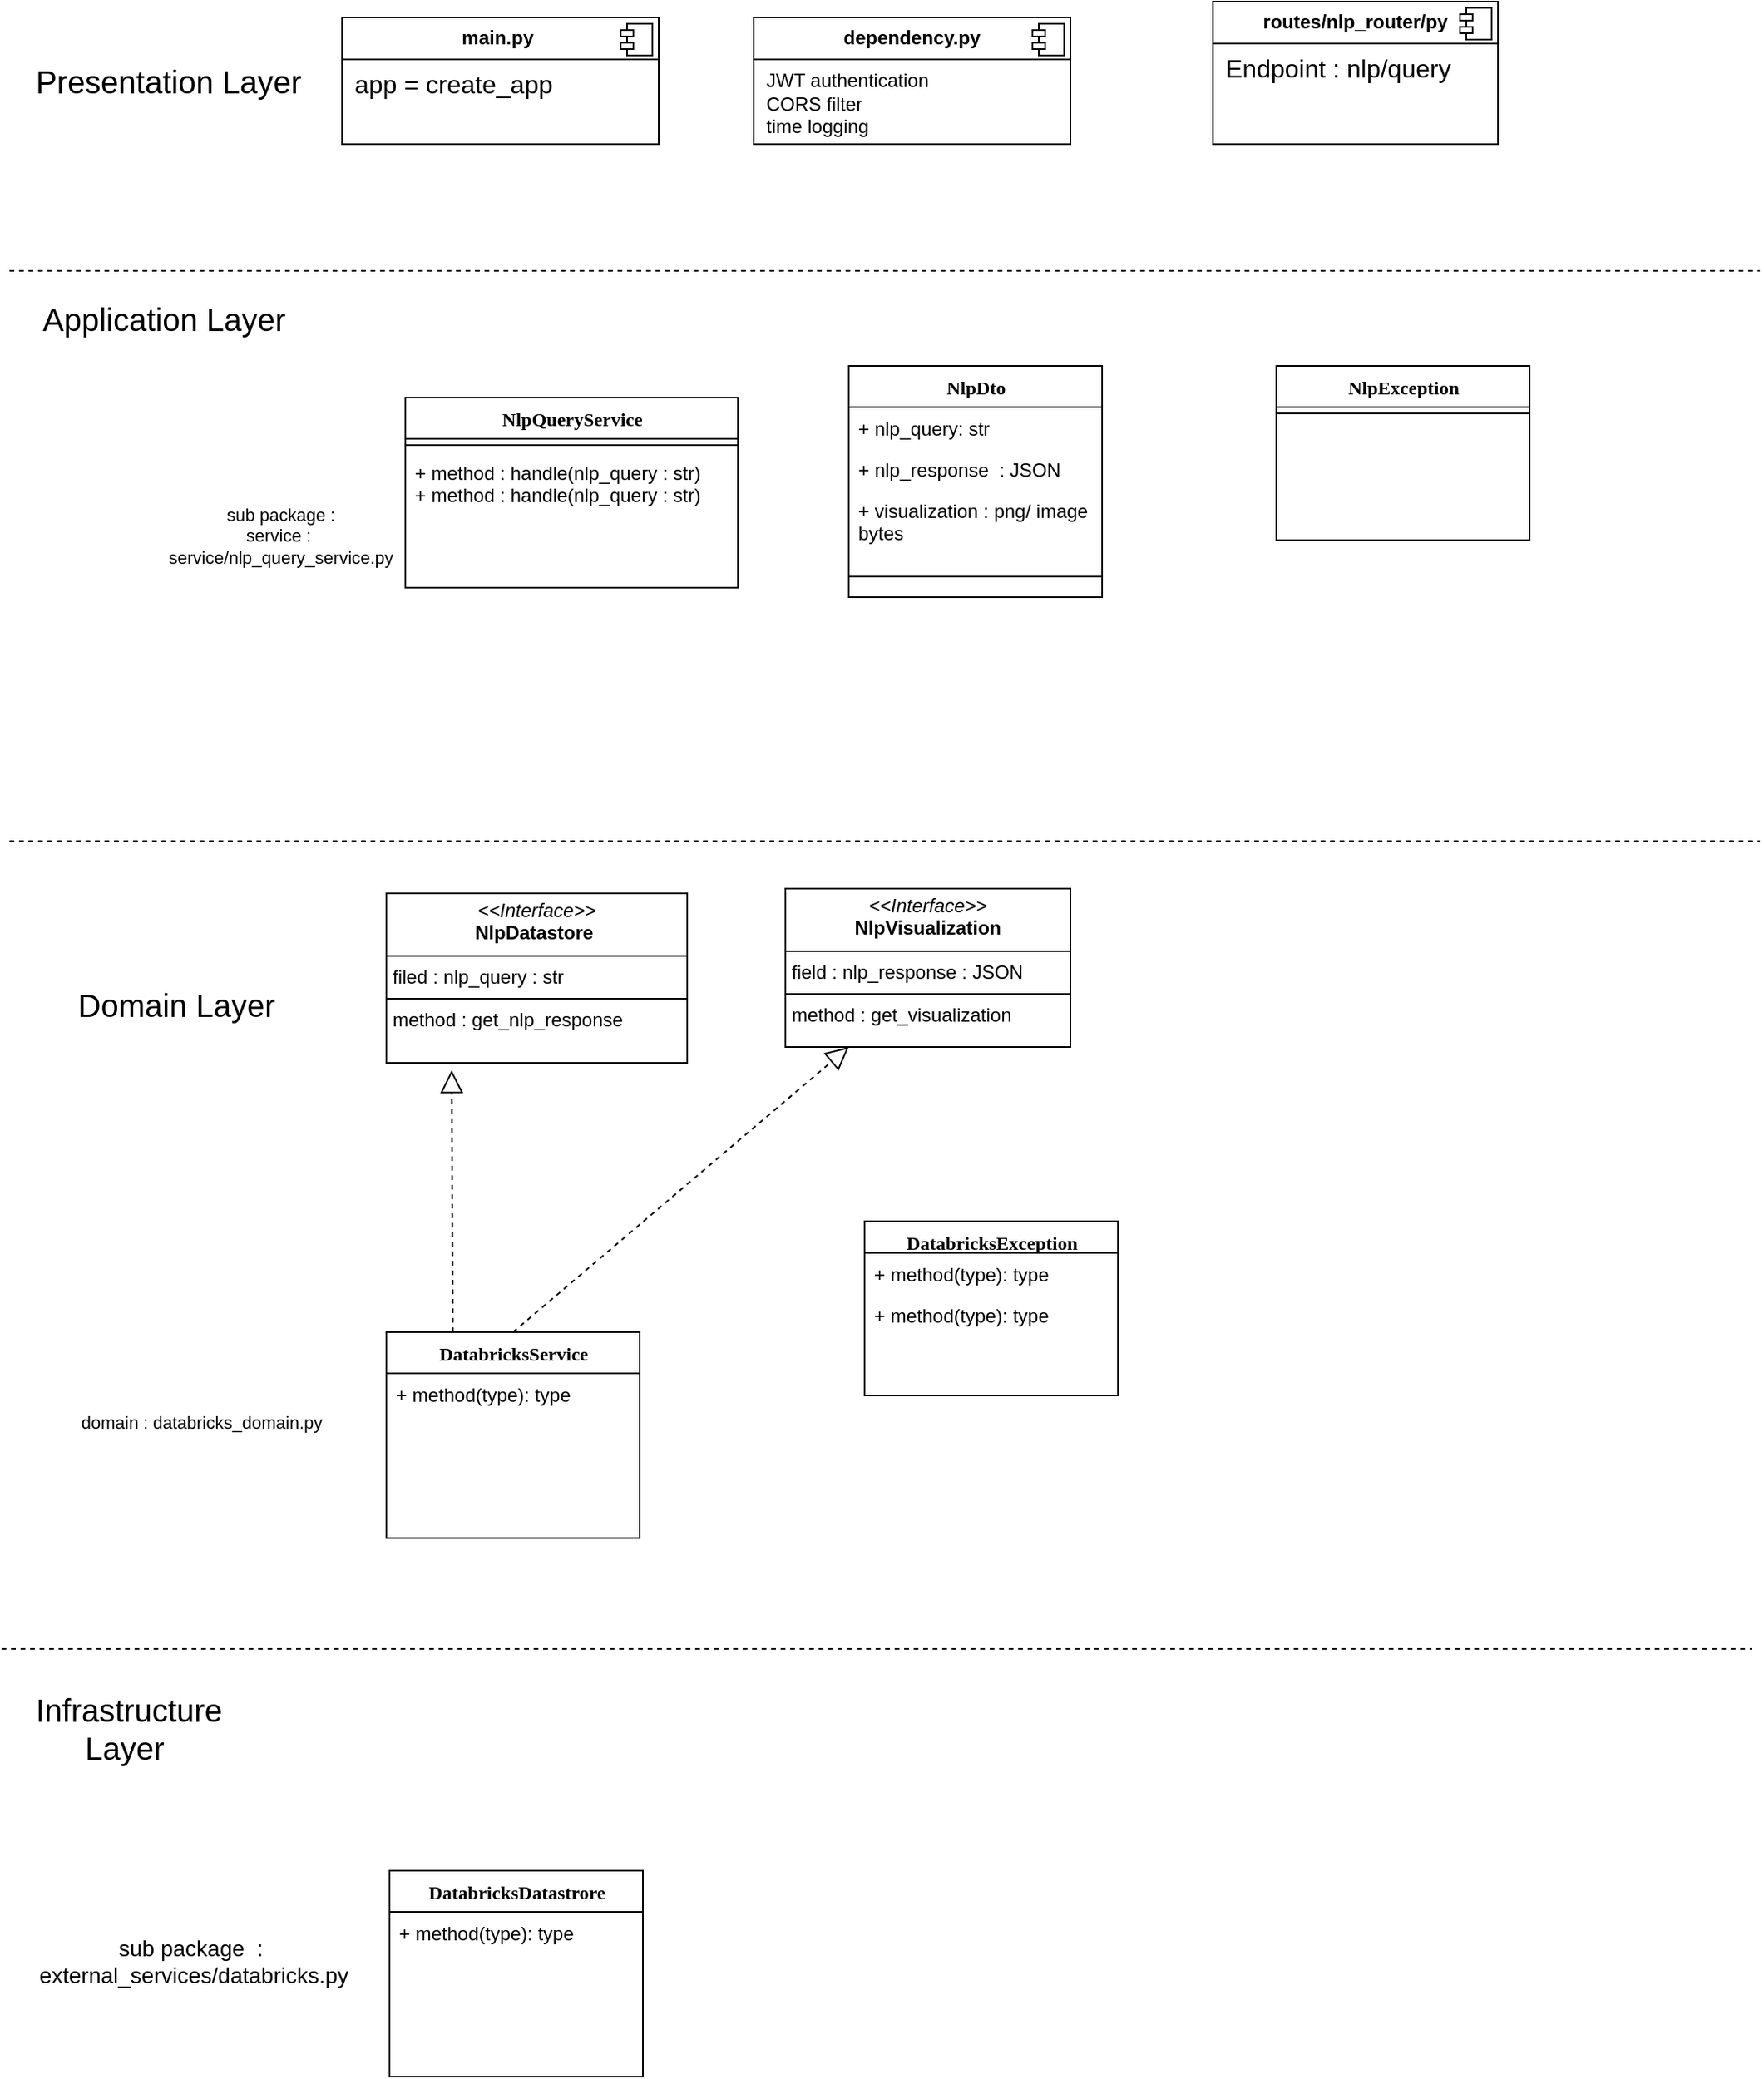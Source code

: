 <mxfile version="27.1.3">
  <diagram name="Page-1" id="9f46799a-70d6-7492-0946-bef42562c5a5">
    <mxGraphModel dx="2642" dy="991" grid="1" gridSize="10" guides="1" tooltips="1" connect="1" arrows="1" fold="1" page="1" pageScale="1" pageWidth="1100" pageHeight="850" background="none" math="0" shadow="0">
      <root>
        <mxCell id="0" />
        <mxCell id="1" parent="0" />
        <mxCell id="78961159f06e98e8-17" value="NlpException" style="swimlane;html=1;fontStyle=1;align=center;verticalAlign=top;childLayout=stackLayout;horizontal=1;startSize=26;horizontalStack=0;resizeParent=1;resizeLast=0;collapsible=1;marginBottom=0;swimlaneFillColor=#ffffff;rounded=0;shadow=0;comic=0;labelBackgroundColor=none;strokeWidth=1;fillColor=none;fontFamily=Verdana;fontSize=12" parent="1" vertex="1">
          <mxGeometry x="800" y="340" width="160" height="110" as="geometry" />
        </mxCell>
        <mxCell id="78961159f06e98e8-19" value="" style="line;html=1;strokeWidth=1;fillColor=none;align=left;verticalAlign=middle;spacingTop=-1;spacingLeft=3;spacingRight=3;rotatable=0;labelPosition=right;points=[];portConstraint=eastwest;" parent="78961159f06e98e8-17" vertex="1">
          <mxGeometry y="26" width="160" height="8" as="geometry" />
        </mxCell>
        <mxCell id="78961159f06e98e8-69" value="NlpDto" style="swimlane;html=1;fontStyle=1;align=center;verticalAlign=top;childLayout=stackLayout;horizontal=1;startSize=26;horizontalStack=0;resizeParent=1;resizeLast=0;collapsible=1;marginBottom=0;swimlaneFillColor=#ffffff;rounded=0;shadow=0;comic=0;labelBackgroundColor=none;strokeWidth=1;fillColor=none;fontFamily=Verdana;fontSize=12" parent="1" vertex="1">
          <mxGeometry x="530" y="340" width="160" height="146" as="geometry" />
        </mxCell>
        <mxCell id="78961159f06e98e8-70" value="+ nlp_query: str" style="text;html=1;strokeColor=none;fillColor=none;align=left;verticalAlign=top;spacingLeft=4;spacingRight=4;whiteSpace=wrap;overflow=hidden;rotatable=0;points=[[0,0.5],[1,0.5]];portConstraint=eastwest;" parent="78961159f06e98e8-69" vertex="1">
          <mxGeometry y="26" width="160" height="26" as="geometry" />
        </mxCell>
        <mxCell id="78961159f06e98e8-71" value="+ nlp_response&amp;nbsp; : JSON" style="text;html=1;strokeColor=none;fillColor=none;align=left;verticalAlign=top;spacingLeft=4;spacingRight=4;whiteSpace=wrap;overflow=hidden;rotatable=0;points=[[0,0.5],[1,0.5]];portConstraint=eastwest;" parent="78961159f06e98e8-69" vertex="1">
          <mxGeometry y="52" width="160" height="26" as="geometry" />
        </mxCell>
        <mxCell id="78961159f06e98e8-72" value="+ visualization : png/ image bytes" style="text;html=1;strokeColor=none;fillColor=none;align=left;verticalAlign=top;spacingLeft=4;spacingRight=4;whiteSpace=wrap;overflow=hidden;rotatable=0;points=[[0,0.5],[1,0.5]];portConstraint=eastwest;" parent="78961159f06e98e8-69" vertex="1">
          <mxGeometry y="78" width="160" height="42" as="geometry" />
        </mxCell>
        <mxCell id="78961159f06e98e8-77" value="" style="line;html=1;strokeWidth=1;fillColor=none;align=left;verticalAlign=middle;spacingTop=-1;spacingLeft=3;spacingRight=3;rotatable=0;labelPosition=right;points=[];portConstraint=eastwest;" parent="78961159f06e98e8-69" vertex="1">
          <mxGeometry y="120" width="160" height="26" as="geometry" />
        </mxCell>
        <mxCell id="78961159f06e98e8-82" value="DatabricksService" style="swimlane;html=1;fontStyle=1;align=center;verticalAlign=top;childLayout=stackLayout;horizontal=1;startSize=26;horizontalStack=0;resizeParent=1;resizeLast=0;collapsible=1;marginBottom=0;swimlaneFillColor=#ffffff;rounded=0;shadow=0;comic=0;labelBackgroundColor=none;strokeWidth=1;fillColor=none;fontFamily=Verdana;fontSize=12" parent="1" vertex="1">
          <mxGeometry x="238" y="950" width="160" height="130" as="geometry" />
        </mxCell>
        <mxCell id="78961159f06e98e8-91" value="+ method(type): type" style="text;html=1;strokeColor=none;fillColor=none;align=left;verticalAlign=top;spacingLeft=4;spacingRight=4;whiteSpace=wrap;overflow=hidden;rotatable=0;points=[[0,0.5],[1,0.5]];portConstraint=eastwest;" parent="78961159f06e98e8-82" vertex="1">
          <mxGeometry y="26" width="160" height="26" as="geometry" />
        </mxCell>
        <mxCell id="khlfSRlmgliCOFuRG5Gb-1" value="&lt;p style=&quot;margin:0px;margin-top:6px;text-align:center;&quot;&gt;&lt;b&gt;main.py&amp;nbsp;&lt;/b&gt;&lt;/p&gt;&lt;hr size=&quot;1&quot; style=&quot;border-style:solid;&quot;&gt;&lt;p style=&quot;margin:0px;margin-left:8px;&quot;&gt;&lt;font style=&quot;font-size: 16px;&quot;&gt;app = create_app&lt;/font&gt;&lt;/p&gt;" style="align=left;overflow=fill;html=1;dropTarget=0;whiteSpace=wrap;" vertex="1" parent="1">
          <mxGeometry x="210" y="120" width="200" height="80" as="geometry" />
        </mxCell>
        <mxCell id="khlfSRlmgliCOFuRG5Gb-2" value="" style="shape=component;jettyWidth=8;jettyHeight=4;" vertex="1" parent="khlfSRlmgliCOFuRG5Gb-1">
          <mxGeometry x="1" width="20" height="20" relative="1" as="geometry">
            <mxPoint x="-24" y="4" as="offset" />
          </mxGeometry>
        </mxCell>
        <mxCell id="khlfSRlmgliCOFuRG5Gb-3" value="&lt;p style=&quot;margin:0px;margin-top:6px;text-align:center;&quot;&gt;&lt;b&gt;dependency.py&lt;/b&gt;&lt;/p&gt;&lt;hr size=&quot;1&quot; style=&quot;border-style:solid;&quot;&gt;&lt;p style=&quot;margin:0px;margin-left:8px;&quot;&gt;JWT authentication&lt;/p&gt;&lt;p style=&quot;margin:0px;margin-left:8px;&quot;&gt;CORS filter&lt;/p&gt;&lt;p style=&quot;margin:0px;margin-left:8px;&quot;&gt;time logging&lt;/p&gt;" style="align=left;overflow=fill;html=1;dropTarget=0;whiteSpace=wrap;" vertex="1" parent="1">
          <mxGeometry x="470" y="120" width="200" height="80" as="geometry" />
        </mxCell>
        <mxCell id="khlfSRlmgliCOFuRG5Gb-4" value="" style="shape=component;jettyWidth=8;jettyHeight=4;" vertex="1" parent="khlfSRlmgliCOFuRG5Gb-3">
          <mxGeometry x="1" width="20" height="20" relative="1" as="geometry">
            <mxPoint x="-24" y="4" as="offset" />
          </mxGeometry>
        </mxCell>
        <mxCell id="khlfSRlmgliCOFuRG5Gb-5" value="&lt;p style=&quot;margin:0px;margin-top:6px;text-align:center;&quot;&gt;&lt;b&gt;routes/nlp_router/py&lt;/b&gt;&lt;/p&gt;&lt;hr size=&quot;1&quot; style=&quot;border-style:solid;&quot;&gt;&lt;p style=&quot;margin:0px;margin-left:8px;&quot;&gt;&lt;font style=&quot;font-size: 16px;&quot;&gt;Endpoint : nlp/query&lt;/font&gt;&lt;/p&gt;" style="align=left;overflow=fill;html=1;dropTarget=0;whiteSpace=wrap;" vertex="1" parent="1">
          <mxGeometry x="760" y="110" width="180" height="90" as="geometry" />
        </mxCell>
        <mxCell id="khlfSRlmgliCOFuRG5Gb-6" value="" style="shape=component;jettyWidth=8;jettyHeight=4;" vertex="1" parent="khlfSRlmgliCOFuRG5Gb-5">
          <mxGeometry x="1" width="20" height="20" relative="1" as="geometry">
            <mxPoint x="-24" y="4" as="offset" />
          </mxGeometry>
        </mxCell>
        <mxCell id="khlfSRlmgliCOFuRG5Gb-8" value="" style="endArrow=none;dashed=1;html=1;rounded=0;" edge="1" parent="1">
          <mxGeometry width="50" height="50" relative="1" as="geometry">
            <mxPoint y="280" as="sourcePoint" />
            <mxPoint x="1105.333" y="280" as="targetPoint" />
          </mxGeometry>
        </mxCell>
        <mxCell id="khlfSRlmgliCOFuRG5Gb-9" value="&lt;font style=&quot;font-size: 20px;&quot;&gt;Presentation Layer&lt;/font&gt;" style="text;html=1;align=center;verticalAlign=middle;resizable=0;points=[];autosize=1;strokeColor=none;fillColor=none;" vertex="1" parent="1">
          <mxGeometry x="5" y="140" width="190" height="40" as="geometry" />
        </mxCell>
        <mxCell id="khlfSRlmgliCOFuRG5Gb-12" value="NlpQueryService" style="swimlane;html=1;fontStyle=1;align=center;verticalAlign=top;childLayout=stackLayout;horizontal=1;startSize=26;horizontalStack=0;resizeParent=1;resizeLast=0;collapsible=1;marginBottom=0;swimlaneFillColor=#ffffff;rounded=0;shadow=0;comic=0;labelBackgroundColor=none;strokeWidth=1;fillColor=none;fontFamily=Verdana;fontSize=12" vertex="1" parent="1">
          <mxGeometry x="250" y="360" width="210" height="120" as="geometry" />
        </mxCell>
        <mxCell id="khlfSRlmgliCOFuRG5Gb-20" value="" style="line;html=1;strokeWidth=1;fillColor=none;align=left;verticalAlign=middle;spacingTop=-1;spacingLeft=3;spacingRight=3;rotatable=0;labelPosition=right;points=[];portConstraint=eastwest;" vertex="1" parent="khlfSRlmgliCOFuRG5Gb-12">
          <mxGeometry y="26" width="210" height="8" as="geometry" />
        </mxCell>
        <mxCell id="khlfSRlmgliCOFuRG5Gb-21" value="+ method : handle(nlp_query : str)&lt;div&gt;+ method : handle(nlp_query : str)&lt;/div&gt;" style="text;html=1;strokeColor=none;fillColor=none;align=left;verticalAlign=top;spacingLeft=4;spacingRight=4;whiteSpace=wrap;overflow=hidden;rotatable=0;points=[[0,0.5],[1,0.5]];portConstraint=eastwest;" vertex="1" parent="khlfSRlmgliCOFuRG5Gb-12">
          <mxGeometry y="34" width="210" height="86" as="geometry" />
        </mxCell>
        <mxCell id="khlfSRlmgliCOFuRG5Gb-27" value="&lt;font style=&quot;font-size: 20px;&quot;&gt;Application Layer&amp;nbsp;&lt;/font&gt;" style="text;html=1;align=center;verticalAlign=middle;resizable=0;points=[];autosize=1;strokeColor=none;fillColor=none;" vertex="1" parent="1">
          <mxGeometry x="10" y="290" width="180" height="40" as="geometry" />
        </mxCell>
        <mxCell id="khlfSRlmgliCOFuRG5Gb-30" value="DatabricksException" style="swimlane;html=1;fontStyle=1;align=center;verticalAlign=top;childLayout=stackLayout;horizontal=1;startSize=20;horizontalStack=0;resizeParent=1;resizeLast=0;collapsible=1;marginBottom=0;swimlaneFillColor=#ffffff;rounded=0;shadow=0;comic=0;labelBackgroundColor=none;strokeWidth=1;fillColor=none;fontFamily=Verdana;fontSize=12" vertex="1" parent="1">
          <mxGeometry x="540" y="880" width="160" height="110" as="geometry" />
        </mxCell>
        <mxCell id="khlfSRlmgliCOFuRG5Gb-31" value="+ method(type): type" style="text;html=1;strokeColor=none;fillColor=none;align=left;verticalAlign=top;spacingLeft=4;spacingRight=4;whiteSpace=wrap;overflow=hidden;rotatable=0;points=[[0,0.5],[1,0.5]];portConstraint=eastwest;" vertex="1" parent="khlfSRlmgliCOFuRG5Gb-30">
          <mxGeometry y="20" width="160" height="26" as="geometry" />
        </mxCell>
        <mxCell id="khlfSRlmgliCOFuRG5Gb-32" value="+ method(type): type" style="text;html=1;strokeColor=none;fillColor=none;align=left;verticalAlign=top;spacingLeft=4;spacingRight=4;whiteSpace=wrap;overflow=hidden;rotatable=0;points=[[0,0.5],[1,0.5]];portConstraint=eastwest;" vertex="1" parent="khlfSRlmgliCOFuRG5Gb-30">
          <mxGeometry y="46" width="160" height="26" as="geometry" />
        </mxCell>
        <mxCell id="khlfSRlmgliCOFuRG5Gb-34" value="" style="endArrow=none;dashed=1;html=1;rounded=0;" edge="1" parent="1">
          <mxGeometry width="50" height="50" relative="1" as="geometry">
            <mxPoint y="640" as="sourcePoint" />
            <mxPoint x="1105.333" y="640" as="targetPoint" />
          </mxGeometry>
        </mxCell>
        <mxCell id="khlfSRlmgliCOFuRG5Gb-36" value="&lt;font style=&quot;font-size: 20px;&quot;&gt;Domain Layer&lt;/font&gt;" style="text;html=1;align=center;verticalAlign=middle;resizable=0;points=[];autosize=1;strokeColor=none;fillColor=none;" vertex="1" parent="1">
          <mxGeometry x="30" y="723" width="150" height="40" as="geometry" />
        </mxCell>
        <mxCell id="khlfSRlmgliCOFuRG5Gb-37" value="&lt;p style=&quot;margin:0px;margin-top:4px;text-align:center;&quot;&gt;&lt;i&gt;&amp;lt;&amp;lt;Interface&amp;gt;&amp;gt;&lt;/i&gt;&lt;br&gt;&lt;b&gt;NlpDatastore&amp;nbsp;&lt;/b&gt;&lt;/p&gt;&lt;hr size=&quot;1&quot; style=&quot;border-style:solid;&quot;&gt;&lt;p style=&quot;margin:0px;margin-left:4px;&quot;&gt;filed : nlp_query : str&lt;/p&gt;&lt;hr size=&quot;1&quot; style=&quot;border-style:solid;&quot;&gt;&lt;p style=&quot;margin:0px;margin-left:4px;&quot;&gt;method : get_nlp_response&lt;/p&gt;" style="verticalAlign=top;align=left;overflow=fill;html=1;whiteSpace=wrap;" vertex="1" parent="1">
          <mxGeometry x="238" y="673" width="190" height="107" as="geometry" />
        </mxCell>
        <mxCell id="khlfSRlmgliCOFuRG5Gb-38" value="&lt;p style=&quot;margin:0px;margin-top:4px;text-align:center;&quot;&gt;&lt;i&gt;&amp;lt;&amp;lt;Interface&amp;gt;&amp;gt;&lt;/i&gt;&lt;br&gt;&lt;b&gt;NlpVisualization&lt;/b&gt;&lt;/p&gt;&lt;hr size=&quot;1&quot; style=&quot;border-style:solid;&quot;&gt;&lt;p style=&quot;margin:0px;margin-left:4px;&quot;&gt;field : nlp_response : JSON&lt;/p&gt;&lt;hr size=&quot;1&quot; style=&quot;border-style:solid;&quot;&gt;&lt;p style=&quot;margin:0px;margin-left:4px;&quot;&gt;method : get_visualization&lt;/p&gt;" style="verticalAlign=top;align=left;overflow=fill;html=1;whiteSpace=wrap;" vertex="1" parent="1">
          <mxGeometry x="490" y="670" width="180" height="100" as="geometry" />
        </mxCell>
        <mxCell id="khlfSRlmgliCOFuRG5Gb-40" value="" style="endArrow=block;dashed=1;endFill=0;endSize=12;html=1;rounded=0;entryX=0.217;entryY=1.043;entryDx=0;entryDy=0;entryPerimeter=0;" edge="1" parent="1" target="khlfSRlmgliCOFuRG5Gb-37">
          <mxGeometry width="160" relative="1" as="geometry">
            <mxPoint x="280" y="950" as="sourcePoint" />
            <mxPoint x="290" y="790" as="targetPoint" />
          </mxGeometry>
        </mxCell>
        <mxCell id="khlfSRlmgliCOFuRG5Gb-41" value="" style="endArrow=block;dashed=1;endFill=0;endSize=12;html=1;rounded=0;entryX=0.217;entryY=1.043;entryDx=0;entryDy=0;entryPerimeter=0;exitX=0.5;exitY=0;exitDx=0;exitDy=0;" edge="1" parent="1" source="78961159f06e98e8-82">
          <mxGeometry width="160" relative="1" as="geometry">
            <mxPoint x="531" y="935" as="sourcePoint" />
            <mxPoint x="530" y="770" as="targetPoint" />
          </mxGeometry>
        </mxCell>
        <mxCell id="khlfSRlmgliCOFuRG5Gb-44" value="sub package :&lt;div&gt;service :&amp;nbsp;&lt;/div&gt;&lt;div&gt;service/nlp_query_service.py&lt;br&gt;&lt;br&gt;&lt;/div&gt;" style="edgeLabel;html=1;align=center;verticalAlign=middle;resizable=0;points=[];" vertex="1" connectable="0" parent="1">
          <mxGeometry x="50" y="470" width="210" as="geometry">
            <mxPoint x="16" y="-16" as="offset" />
          </mxGeometry>
        </mxCell>
        <mxCell id="khlfSRlmgliCOFuRG5Gb-45" value="&lt;span style=&quot;background-color: light-dark(#ffffff, var(--ge-dark-color, #121212)); color: light-dark(rgb(0, 0, 0), rgb(255, 255, 255));&quot;&gt;domain : databricks_domain.py&lt;/span&gt;&lt;div&gt;&lt;br&gt;&lt;/div&gt;" style="edgeLabel;html=1;align=center;verticalAlign=middle;resizable=0;points=[];" vertex="1" connectable="0" parent="1">
          <mxGeometry y="1030" width="210" as="geometry">
            <mxPoint x="16" y="-16" as="offset" />
          </mxGeometry>
        </mxCell>
        <mxCell id="khlfSRlmgliCOFuRG5Gb-46" value="" style="endArrow=none;dashed=1;html=1;rounded=0;" edge="1" parent="1">
          <mxGeometry width="50" height="50" relative="1" as="geometry">
            <mxPoint x="-5" y="1150" as="sourcePoint" />
            <mxPoint x="1100.333" y="1150" as="targetPoint" />
          </mxGeometry>
        </mxCell>
        <mxCell id="khlfSRlmgliCOFuRG5Gb-47" value="&lt;font style=&quot;font-size: 20px;&quot;&gt;Infrastructure &lt;br&gt;Layer&amp;nbsp;&lt;/font&gt;" style="text;html=1;align=center;verticalAlign=middle;resizable=0;points=[];autosize=1;strokeColor=none;fillColor=none;" vertex="1" parent="1">
          <mxGeometry x="5" y="1170" width="140" height="60" as="geometry" />
        </mxCell>
        <mxCell id="khlfSRlmgliCOFuRG5Gb-48" value="DatabricksDatastrore" style="swimlane;html=1;fontStyle=1;align=center;verticalAlign=top;childLayout=stackLayout;horizontal=1;startSize=26;horizontalStack=0;resizeParent=1;resizeLast=0;collapsible=1;marginBottom=0;swimlaneFillColor=#ffffff;rounded=0;shadow=0;comic=0;labelBackgroundColor=none;strokeWidth=1;fillColor=none;fontFamily=Verdana;fontSize=12" vertex="1" parent="1">
          <mxGeometry x="240" y="1290" width="160" height="130" as="geometry" />
        </mxCell>
        <mxCell id="khlfSRlmgliCOFuRG5Gb-49" value="+ method(type): type" style="text;html=1;strokeColor=none;fillColor=none;align=left;verticalAlign=top;spacingLeft=4;spacingRight=4;whiteSpace=wrap;overflow=hidden;rotatable=0;points=[[0,0.5],[1,0.5]];portConstraint=eastwest;" vertex="1" parent="khlfSRlmgliCOFuRG5Gb-48">
          <mxGeometry y="26" width="160" height="26" as="geometry" />
        </mxCell>
        <mxCell id="khlfSRlmgliCOFuRG5Gb-50" value="&lt;span style=&quot;background-color: light-dark(#ffffff, var(--ge-dark-color, #121212)); color: light-dark(rgb(0, 0, 0), rgb(255, 255, 255));&quot;&gt;&lt;font style=&quot;font-size: 14px;&quot;&gt;sub package&amp;nbsp; :&amp;nbsp;&lt;/font&gt;&lt;/span&gt;&lt;div&gt;&lt;span style=&quot;background-color: light-dark(#ffffff, var(--ge-dark-color, #121212)); color: light-dark(rgb(0, 0, 0), rgb(255, 255, 255));&quot;&gt;&lt;font style=&quot;font-size: 14px;&quot;&gt;external_services/databricks.py&lt;/font&gt;&lt;/span&gt;&lt;div&gt;&lt;br&gt;&lt;/div&gt;&lt;/div&gt;" style="edgeLabel;html=1;align=center;verticalAlign=middle;resizable=0;points=[];" vertex="1" connectable="0" parent="1">
          <mxGeometry x="-5" y="1370" width="210" as="geometry">
            <mxPoint x="16" y="-16" as="offset" />
          </mxGeometry>
        </mxCell>
      </root>
    </mxGraphModel>
  </diagram>
</mxfile>
